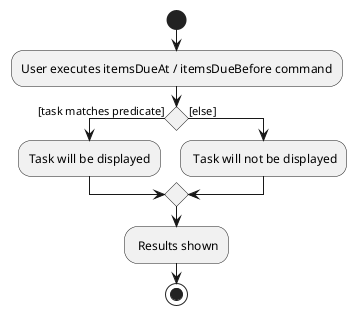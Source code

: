@startuml
start
:User executes itemsDueAt / itemsDueBefore command;

'Since the beta syntax does not support placing the condition outside the
'diamond we place it as the true branch instead.

if () then ([task matches predicate])
    :Task will be displayed;
else ([else])
    : Task will not be displayed;
endif
    : Results shown;
stop
@enduml
